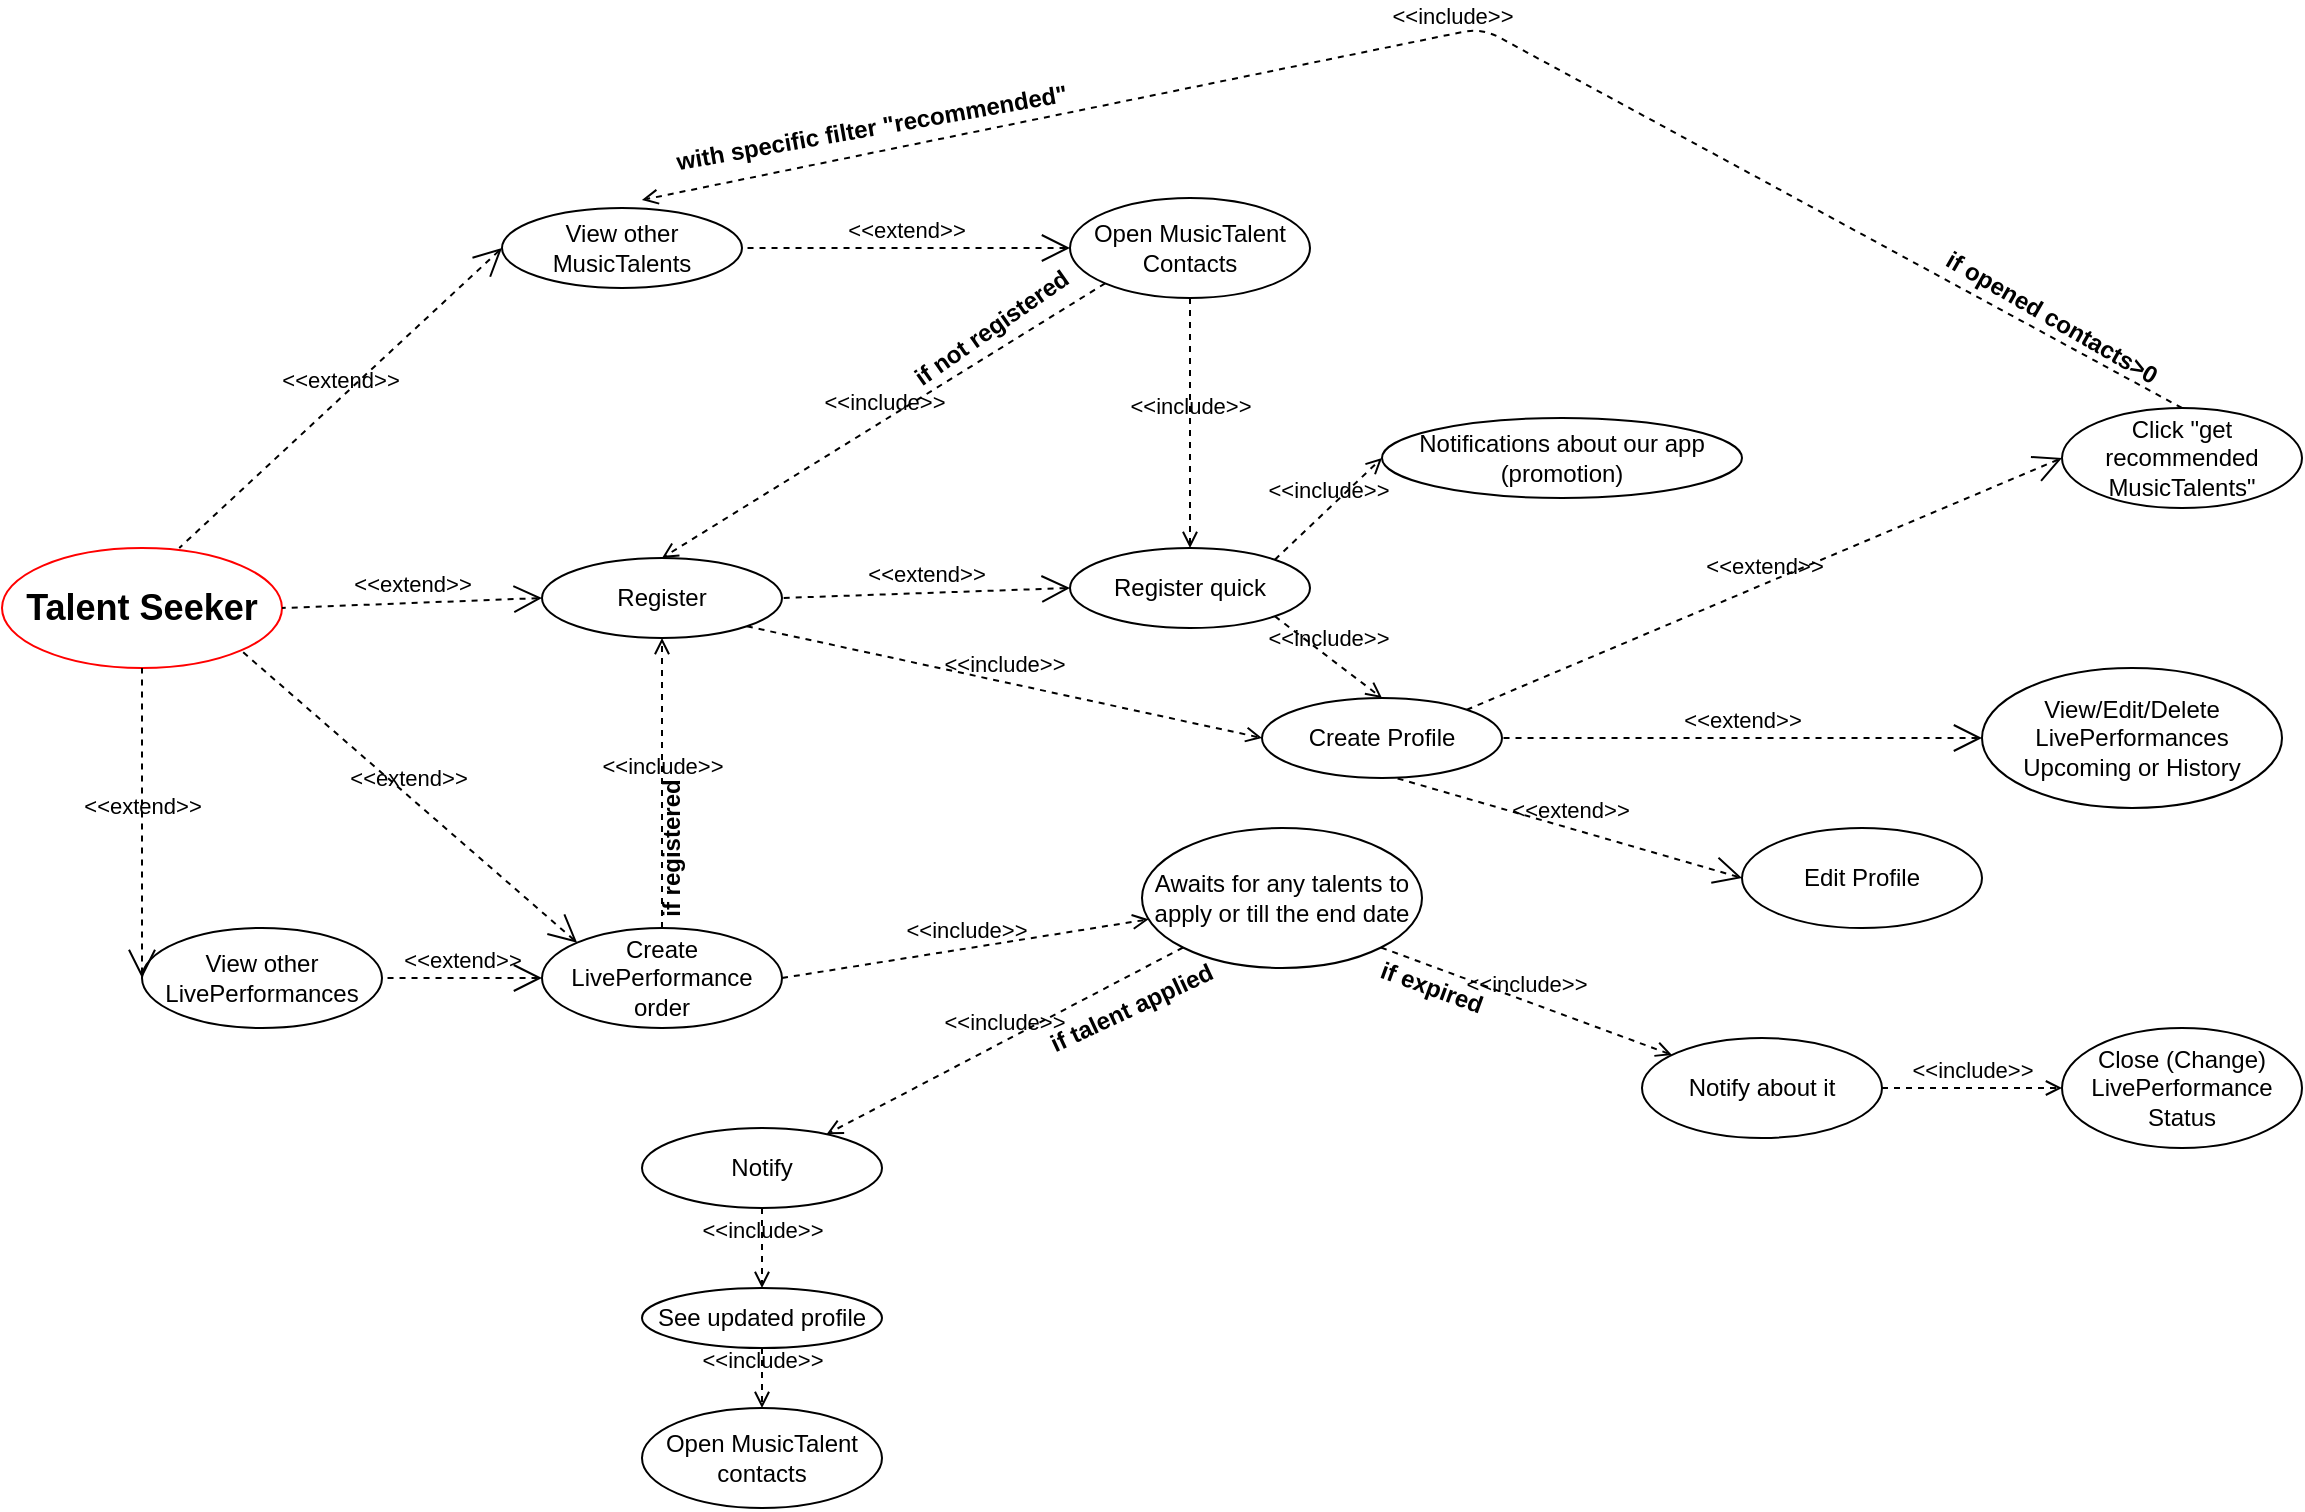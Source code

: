 <mxfile version="13.6.10" type="google"><diagram id="TBA8o3KWpdJohBkLhDfI" name="Page-1"><mxGraphModel dx="2489" dy="713" grid="1" gridSize="10" guides="1" tooltips="1" connect="1" arrows="1" fold="1" page="1" pageScale="1" pageWidth="827" pageHeight="1169" math="0" shadow="0"><root><mxCell id="0"/><mxCell id="1" parent="0"/><mxCell id="r-1-Hv7A9m2BV3HZ8iAM-1" value="&lt;b&gt;&lt;font style=&quot;font-size: 18px&quot;&gt;Talent Seeker&lt;/font&gt;&lt;/b&gt;" style="ellipse;whiteSpace=wrap;html=1;strokeColor=#FF0000;" vertex="1" parent="1"><mxGeometry x="-120" y="280" width="140" height="60" as="geometry"/></mxCell><mxCell id="r-1-Hv7A9m2BV3HZ8iAM-2" value="&amp;lt;&amp;lt;extend&amp;gt;&amp;gt;" style="edgeStyle=none;html=1;startArrow=open;endArrow=none;startSize=12;verticalAlign=bottom;dashed=1;labelBackgroundColor=none;entryX=1;entryY=0.5;entryDx=0;entryDy=0;exitX=0;exitY=0.5;exitDx=0;exitDy=0;" edge="1" parent="1" source="r-1-Hv7A9m2BV3HZ8iAM-3" target="r-1-Hv7A9m2BV3HZ8iAM-1"><mxGeometry width="160" relative="1" as="geometry"><mxPoint x="250" y="290" as="sourcePoint"/><mxPoint x="490" y="370" as="targetPoint"/></mxGeometry></mxCell><mxCell id="r-1-Hv7A9m2BV3HZ8iAM-3" value="Register" style="ellipse;whiteSpace=wrap;html=1;" vertex="1" parent="1"><mxGeometry x="150" y="285" width="120" height="40" as="geometry"/></mxCell><mxCell id="r-1-Hv7A9m2BV3HZ8iAM-4" value="View other MusicTalents" style="ellipse;whiteSpace=wrap;html=1;" vertex="1" parent="1"><mxGeometry x="130" y="110" width="120" height="40" as="geometry"/></mxCell><mxCell id="r-1-Hv7A9m2BV3HZ8iAM-5" value="&amp;lt;&amp;lt;extend&amp;gt;&amp;gt;" style="edgeStyle=none;html=1;startArrow=open;endArrow=none;startSize=12;verticalAlign=bottom;dashed=1;labelBackgroundColor=none;exitX=0;exitY=0.5;exitDx=0;exitDy=0;entryX=0.633;entryY=0;entryDx=0;entryDy=0;entryPerimeter=0;" edge="1" parent="1" source="r-1-Hv7A9m2BV3HZ8iAM-4" target="r-1-Hv7A9m2BV3HZ8iAM-1"><mxGeometry width="160" relative="1" as="geometry"><mxPoint x="330" y="370" as="sourcePoint"/><mxPoint x="490" y="370" as="targetPoint"/></mxGeometry></mxCell><mxCell id="r-1-Hv7A9m2BV3HZ8iAM-6" value="Open MusicTalent Contacts" style="ellipse;whiteSpace=wrap;html=1;" vertex="1" parent="1"><mxGeometry x="414" y="105" width="120" height="50" as="geometry"/></mxCell><mxCell id="r-1-Hv7A9m2BV3HZ8iAM-7" value="&amp;lt;&amp;lt;extend&amp;gt;&amp;gt;" style="edgeStyle=none;html=1;startArrow=open;endArrow=none;startSize=12;verticalAlign=bottom;dashed=1;labelBackgroundColor=none;entryX=1;entryY=0.5;entryDx=0;entryDy=0;exitX=0;exitY=0.5;exitDx=0;exitDy=0;" edge="1" parent="1" source="r-1-Hv7A9m2BV3HZ8iAM-6" target="r-1-Hv7A9m2BV3HZ8iAM-4"><mxGeometry width="160" relative="1" as="geometry"><mxPoint x="330" y="360" as="sourcePoint"/><mxPoint x="490" y="360" as="targetPoint"/></mxGeometry></mxCell><mxCell id="r-1-Hv7A9m2BV3HZ8iAM-8" value="Register quick" style="ellipse;whiteSpace=wrap;html=1;" vertex="1" parent="1"><mxGeometry x="414" y="280" width="120" height="40" as="geometry"/></mxCell><mxCell id="r-1-Hv7A9m2BV3HZ8iAM-9" value="&amp;lt;&amp;lt;extend&amp;gt;&amp;gt;" style="edgeStyle=none;html=1;startArrow=open;endArrow=none;startSize=12;verticalAlign=bottom;dashed=1;labelBackgroundColor=none;entryX=1;entryY=0.5;entryDx=0;entryDy=0;exitX=0;exitY=0.5;exitDx=0;exitDy=0;" edge="1" parent="1" source="r-1-Hv7A9m2BV3HZ8iAM-8" target="r-1-Hv7A9m2BV3HZ8iAM-3"><mxGeometry width="160" relative="1" as="geometry"><mxPoint x="330" y="360" as="sourcePoint"/><mxPoint x="490" y="360" as="targetPoint"/></mxGeometry></mxCell><mxCell id="r-1-Hv7A9m2BV3HZ8iAM-10" value="Create LivePerformance order" style="ellipse;whiteSpace=wrap;html=1;" vertex="1" parent="1"><mxGeometry x="150" y="470" width="120" height="50" as="geometry"/></mxCell><mxCell id="r-1-Hv7A9m2BV3HZ8iAM-11" value="&amp;lt;&amp;lt;extend&amp;gt;&amp;gt;" style="edgeStyle=none;html=1;startArrow=open;endArrow=none;startSize=12;verticalAlign=bottom;dashed=1;labelBackgroundColor=none;exitX=0;exitY=0;exitDx=0;exitDy=0;entryX=1;entryY=1;entryDx=0;entryDy=0;" edge="1" parent="1" source="r-1-Hv7A9m2BV3HZ8iAM-10" target="r-1-Hv7A9m2BV3HZ8iAM-1"><mxGeometry width="160" relative="1" as="geometry"><mxPoint x="330" y="350" as="sourcePoint"/><mxPoint x="490" y="350" as="targetPoint"/></mxGeometry></mxCell><mxCell id="r-1-Hv7A9m2BV3HZ8iAM-12" value="View other LivePerformances" style="ellipse;whiteSpace=wrap;html=1;" vertex="1" parent="1"><mxGeometry x="-50" y="470" width="120" height="50" as="geometry"/></mxCell><mxCell id="r-1-Hv7A9m2BV3HZ8iAM-13" value="&amp;lt;&amp;lt;extend&amp;gt;&amp;gt;" style="edgeStyle=none;html=1;startArrow=open;endArrow=none;startSize=12;verticalAlign=bottom;dashed=1;labelBackgroundColor=none;exitX=0;exitY=0.5;exitDx=0;exitDy=0;entryX=0.5;entryY=1;entryDx=0;entryDy=0;" edge="1" parent="1" source="r-1-Hv7A9m2BV3HZ8iAM-12" target="r-1-Hv7A9m2BV3HZ8iAM-1"><mxGeometry width="160" relative="1" as="geometry"><mxPoint x="330" y="350" as="sourcePoint"/><mxPoint x="490" y="350" as="targetPoint"/></mxGeometry></mxCell><mxCell id="r-1-Hv7A9m2BV3HZ8iAM-14" value="&amp;lt;&amp;lt;extend&amp;gt;&amp;gt;" style="edgeStyle=none;html=1;startArrow=open;endArrow=none;startSize=12;verticalAlign=bottom;dashed=1;labelBackgroundColor=none;exitX=0;exitY=0.5;exitDx=0;exitDy=0;entryX=1;entryY=0.5;entryDx=0;entryDy=0;" edge="1" parent="1" source="r-1-Hv7A9m2BV3HZ8iAM-10" target="r-1-Hv7A9m2BV3HZ8iAM-12"><mxGeometry width="160" relative="1" as="geometry"><mxPoint x="330" y="350" as="sourcePoint"/><mxPoint x="490" y="350" as="targetPoint"/></mxGeometry></mxCell><mxCell id="r-1-Hv7A9m2BV3HZ8iAM-15" value="&amp;lt;&amp;lt;include&amp;gt;&amp;gt;" style="edgeStyle=none;html=1;endArrow=open;verticalAlign=bottom;dashed=1;labelBackgroundColor=none;exitX=0.5;exitY=1;exitDx=0;exitDy=0;entryX=0.5;entryY=0;entryDx=0;entryDy=0;" edge="1" parent="1" source="r-1-Hv7A9m2BV3HZ8iAM-6" target="r-1-Hv7A9m2BV3HZ8iAM-8"><mxGeometry width="160" relative="1" as="geometry"><mxPoint x="330" y="350" as="sourcePoint"/><mxPoint x="490" y="350" as="targetPoint"/></mxGeometry></mxCell><mxCell id="r-1-Hv7A9m2BV3HZ8iAM-16" value="&amp;lt;&amp;lt;include&amp;gt;&amp;gt;" style="edgeStyle=none;html=1;endArrow=open;verticalAlign=bottom;dashed=1;labelBackgroundColor=none;exitX=0;exitY=1;exitDx=0;exitDy=0;entryX=0.5;entryY=0;entryDx=0;entryDy=0;" edge="1" parent="1" source="r-1-Hv7A9m2BV3HZ8iAM-6" target="r-1-Hv7A9m2BV3HZ8iAM-3"><mxGeometry width="160" relative="1" as="geometry"><mxPoint x="330" y="350" as="sourcePoint"/><mxPoint x="490" y="350" as="targetPoint"/></mxGeometry></mxCell><mxCell id="r-1-Hv7A9m2BV3HZ8iAM-17" value="&lt;b&gt;if not registered&lt;/b&gt;" style="text;html=1;strokeColor=none;fillColor=none;align=center;verticalAlign=middle;whiteSpace=wrap;rounded=0;rotation=-35;" vertex="1" parent="1"><mxGeometry x="310" y="160" width="130" height="20" as="geometry"/></mxCell><mxCell id="r-1-Hv7A9m2BV3HZ8iAM-18" value="Notifications about our app &lt;br&gt;(promotion)" style="ellipse;whiteSpace=wrap;html=1;" vertex="1" parent="1"><mxGeometry x="570" y="215" width="180" height="40" as="geometry"/></mxCell><mxCell id="r-1-Hv7A9m2BV3HZ8iAM-19" value="&amp;lt;&amp;lt;include&amp;gt;&amp;gt;" style="edgeStyle=none;html=1;endArrow=open;verticalAlign=bottom;dashed=1;labelBackgroundColor=none;exitX=1;exitY=0;exitDx=0;exitDy=0;entryX=0;entryY=0.5;entryDx=0;entryDy=0;" edge="1" parent="1" source="r-1-Hv7A9m2BV3HZ8iAM-8" target="r-1-Hv7A9m2BV3HZ8iAM-18"><mxGeometry width="160" relative="1" as="geometry"><mxPoint x="330" y="320" as="sourcePoint"/><mxPoint x="490" y="320" as="targetPoint"/></mxGeometry></mxCell><mxCell id="r-1-Hv7A9m2BV3HZ8iAM-20" value="Create Profile" style="ellipse;whiteSpace=wrap;html=1;" vertex="1" parent="1"><mxGeometry x="510" y="355" width="120" height="40" as="geometry"/></mxCell><mxCell id="r-1-Hv7A9m2BV3HZ8iAM-21" value="&amp;lt;&amp;lt;include&amp;gt;&amp;gt;" style="edgeStyle=none;html=1;endArrow=open;verticalAlign=bottom;dashed=1;labelBackgroundColor=none;exitX=1;exitY=1;exitDx=0;exitDy=0;entryX=0.5;entryY=0;entryDx=0;entryDy=0;" edge="1" parent="1" source="r-1-Hv7A9m2BV3HZ8iAM-8" target="r-1-Hv7A9m2BV3HZ8iAM-20"><mxGeometry width="160" relative="1" as="geometry"><mxPoint x="330" y="320" as="sourcePoint"/><mxPoint x="490" y="320" as="targetPoint"/></mxGeometry></mxCell><mxCell id="r-1-Hv7A9m2BV3HZ8iAM-22" value="Edit Profile" style="ellipse;whiteSpace=wrap;html=1;" vertex="1" parent="1"><mxGeometry x="750" y="420" width="120" height="50" as="geometry"/></mxCell><mxCell id="r-1-Hv7A9m2BV3HZ8iAM-23" value="&amp;lt;&amp;lt;extend&amp;gt;&amp;gt;" style="edgeStyle=none;html=1;startArrow=open;endArrow=none;startSize=12;verticalAlign=bottom;dashed=1;labelBackgroundColor=none;entryX=0.558;entryY=1;entryDx=0;entryDy=0;exitX=0;exitY=0.5;exitDx=0;exitDy=0;entryPerimeter=0;" edge="1" parent="1" source="r-1-Hv7A9m2BV3HZ8iAM-22" target="r-1-Hv7A9m2BV3HZ8iAM-20"><mxGeometry width="160" relative="1" as="geometry"><mxPoint x="330" y="320" as="sourcePoint"/><mxPoint x="490" y="320" as="targetPoint"/></mxGeometry></mxCell><mxCell id="r-1-Hv7A9m2BV3HZ8iAM-24" value="View/Edit/Delete LivePerformances Upcoming or History" style="ellipse;whiteSpace=wrap;html=1;" vertex="1" parent="1"><mxGeometry x="870" y="340" width="150" height="70" as="geometry"/></mxCell><mxCell id="r-1-Hv7A9m2BV3HZ8iAM-25" value="&amp;lt;&amp;lt;extend&amp;gt;&amp;gt;" style="edgeStyle=none;html=1;startArrow=open;endArrow=none;startSize=12;verticalAlign=bottom;dashed=1;labelBackgroundColor=none;exitX=0;exitY=0.5;exitDx=0;exitDy=0;entryX=1;entryY=0.5;entryDx=0;entryDy=0;" edge="1" parent="1" source="r-1-Hv7A9m2BV3HZ8iAM-24" target="r-1-Hv7A9m2BV3HZ8iAM-20"><mxGeometry width="160" relative="1" as="geometry"><mxPoint x="330" y="310" as="sourcePoint"/><mxPoint x="490" y="310" as="targetPoint"/></mxGeometry></mxCell><mxCell id="r-1-Hv7A9m2BV3HZ8iAM-26" value="&amp;lt;&amp;lt;extend&amp;gt;&amp;gt;" style="edgeStyle=none;html=1;startArrow=open;endArrow=none;startSize=12;verticalAlign=bottom;dashed=1;labelBackgroundColor=none;entryX=1;entryY=0;entryDx=0;entryDy=0;exitX=0;exitY=0.5;exitDx=0;exitDy=0;" edge="1" parent="1" source="r-1-Hv7A9m2BV3HZ8iAM-27" target="r-1-Hv7A9m2BV3HZ8iAM-20"><mxGeometry width="160" relative="1" as="geometry"><mxPoint x="550" y="210" as="sourcePoint"/><mxPoint x="490" y="310" as="targetPoint"/></mxGeometry></mxCell><mxCell id="r-1-Hv7A9m2BV3HZ8iAM-27" value="Click &quot;get recommended MusicTalents&quot;" style="ellipse;whiteSpace=wrap;html=1;" vertex="1" parent="1"><mxGeometry x="910" y="210" width="120" height="50" as="geometry"/></mxCell><mxCell id="r-1-Hv7A9m2BV3HZ8iAM-30" value="&amp;lt;&amp;lt;include&amp;gt;&amp;gt;" style="edgeStyle=none;html=1;endArrow=open;verticalAlign=bottom;dashed=1;labelBackgroundColor=none;exitX=1;exitY=0.5;exitDx=0;exitDy=0;" edge="1" parent="1" source="r-1-Hv7A9m2BV3HZ8iAM-10" target="r-1-Hv7A9m2BV3HZ8iAM-31"><mxGeometry width="160" relative="1" as="geometry"><mxPoint x="330" y="430" as="sourcePoint"/><mxPoint x="380" y="560" as="targetPoint"/></mxGeometry></mxCell><mxCell id="r-1-Hv7A9m2BV3HZ8iAM-31" value="Awaits for any talents to apply or till the end date" style="ellipse;whiteSpace=wrap;html=1;" vertex="1" parent="1"><mxGeometry x="450" y="420" width="140" height="70" as="geometry"/></mxCell><mxCell id="r-1-Hv7A9m2BV3HZ8iAM-32" value="&lt;b&gt;if talent applied&lt;/b&gt;" style="text;html=1;strokeColor=none;fillColor=none;align=center;verticalAlign=middle;whiteSpace=wrap;rounded=0;rotation=-25;" vertex="1" parent="1"><mxGeometry x="380" y="500" width="130" height="20" as="geometry"/></mxCell><mxCell id="r-1-Hv7A9m2BV3HZ8iAM-33" value="&amp;lt;&amp;lt;include&amp;gt;&amp;gt;" style="edgeStyle=none;html=1;endArrow=open;verticalAlign=bottom;dashed=1;labelBackgroundColor=none;exitX=0;exitY=1;exitDx=0;exitDy=0;" edge="1" parent="1" source="r-1-Hv7A9m2BV3HZ8iAM-31" target="r-1-Hv7A9m2BV3HZ8iAM-34"><mxGeometry width="160" relative="1" as="geometry"><mxPoint x="330" y="400" as="sourcePoint"/><mxPoint x="270" y="640" as="targetPoint"/></mxGeometry></mxCell><mxCell id="r-1-Hv7A9m2BV3HZ8iAM-34" value="Notify" style="ellipse;whiteSpace=wrap;html=1;" vertex="1" parent="1"><mxGeometry x="200" y="570" width="120" height="40" as="geometry"/></mxCell><mxCell id="r-1-Hv7A9m2BV3HZ8iAM-36" value="&amp;lt;&amp;lt;include&amp;gt;&amp;gt;" style="edgeStyle=none;html=1;endArrow=open;verticalAlign=bottom;dashed=1;labelBackgroundColor=none;exitX=0.5;exitY=1;exitDx=0;exitDy=0;" edge="1" parent="1" source="r-1-Hv7A9m2BV3HZ8iAM-34" target="r-1-Hv7A9m2BV3HZ8iAM-37"><mxGeometry width="160" relative="1" as="geometry"><mxPoint x="330" y="400" as="sourcePoint"/><mxPoint x="190" y="700" as="targetPoint"/></mxGeometry></mxCell><mxCell id="r-1-Hv7A9m2BV3HZ8iAM-37" value="See updated profile" style="ellipse;whiteSpace=wrap;html=1;" vertex="1" parent="1"><mxGeometry x="200" y="650" width="120" height="30" as="geometry"/></mxCell><mxCell id="r-1-Hv7A9m2BV3HZ8iAM-38" value="&amp;lt;&amp;lt;include&amp;gt;&amp;gt;" style="edgeStyle=none;html=1;endArrow=open;verticalAlign=bottom;dashed=1;labelBackgroundColor=none;exitX=0.5;exitY=1;exitDx=0;exitDy=0;" edge="1" parent="1" source="r-1-Hv7A9m2BV3HZ8iAM-37" target="r-1-Hv7A9m2BV3HZ8iAM-39"><mxGeometry width="160" relative="1" as="geometry"><mxPoint x="330" y="400" as="sourcePoint"/><mxPoint x="330" y="710" as="targetPoint"/></mxGeometry></mxCell><mxCell id="r-1-Hv7A9m2BV3HZ8iAM-39" value="Open MusicTalent contacts" style="ellipse;whiteSpace=wrap;html=1;" vertex="1" parent="1"><mxGeometry x="200" y="710" width="120" height="50" as="geometry"/></mxCell><mxCell id="r-1-Hv7A9m2BV3HZ8iAM-40" value="&amp;lt;&amp;lt;include&amp;gt;&amp;gt;" style="edgeStyle=none;html=1;endArrow=open;verticalAlign=bottom;dashed=1;labelBackgroundColor=none;exitX=1;exitY=1;exitDx=0;exitDy=0;" edge="1" parent="1" source="r-1-Hv7A9m2BV3HZ8iAM-31" target="r-1-Hv7A9m2BV3HZ8iAM-41"><mxGeometry width="160" relative="1" as="geometry"><mxPoint x="330" y="400" as="sourcePoint"/><mxPoint x="490" y="580" as="targetPoint"/></mxGeometry></mxCell><mxCell id="r-1-Hv7A9m2BV3HZ8iAM-41" value="Notify about it" style="ellipse;whiteSpace=wrap;html=1;" vertex="1" parent="1"><mxGeometry x="700" y="525" width="120" height="50" as="geometry"/></mxCell><mxCell id="r-1-Hv7A9m2BV3HZ8iAM-42" value="&lt;b&gt;if expired&lt;/b&gt;" style="text;html=1;strokeColor=none;fillColor=none;align=center;verticalAlign=middle;whiteSpace=wrap;rounded=0;rotation=20;" vertex="1" parent="1"><mxGeometry x="530" y="490" width="130" height="20" as="geometry"/></mxCell><mxCell id="r-1-Hv7A9m2BV3HZ8iAM-43" value="&amp;lt;&amp;lt;include&amp;gt;&amp;gt;" style="edgeStyle=none;html=1;endArrow=open;verticalAlign=bottom;dashed=1;labelBackgroundColor=none;exitX=1;exitY=0.5;exitDx=0;exitDy=0;" edge="1" parent="1" source="r-1-Hv7A9m2BV3HZ8iAM-41" target="r-1-Hv7A9m2BV3HZ8iAM-44"><mxGeometry width="160" relative="1" as="geometry"><mxPoint x="330" y="390" as="sourcePoint"/><mxPoint x="710" y="610" as="targetPoint"/></mxGeometry></mxCell><mxCell id="r-1-Hv7A9m2BV3HZ8iAM-44" value="Close (Change) LivePerformance Status" style="ellipse;whiteSpace=wrap;html=1;" vertex="1" parent="1"><mxGeometry x="910" y="520" width="120" height="60" as="geometry"/></mxCell><mxCell id="r-1-Hv7A9m2BV3HZ8iAM-45" value="&lt;b&gt;if opened contacts&amp;gt;0&lt;/b&gt;" style="text;html=1;strokeColor=none;fillColor=none;align=center;verticalAlign=middle;whiteSpace=wrap;rounded=0;rotation=30;" vertex="1" parent="1"><mxGeometry x="820" y="155" width="170" height="20" as="geometry"/></mxCell><mxCell id="r-1-Hv7A9m2BV3HZ8iAM-46" value="&amp;lt;&amp;lt;include&amp;gt;&amp;gt;" style="edgeStyle=none;html=1;endArrow=open;verticalAlign=bottom;dashed=1;labelBackgroundColor=none;exitX=0.5;exitY=0;exitDx=0;exitDy=0;entryX=0.5;entryY=1;entryDx=0;entryDy=0;" edge="1" parent="1" source="r-1-Hv7A9m2BV3HZ8iAM-10" target="r-1-Hv7A9m2BV3HZ8iAM-3"><mxGeometry width="160" relative="1" as="geometry"><mxPoint x="330" y="370" as="sourcePoint"/><mxPoint x="490" y="370" as="targetPoint"/></mxGeometry></mxCell><mxCell id="r-1-Hv7A9m2BV3HZ8iAM-47" value="&lt;b&gt;if registered&lt;/b&gt;" style="text;html=1;strokeColor=none;fillColor=none;align=center;verticalAlign=middle;whiteSpace=wrap;rounded=0;rotation=-90;" vertex="1" parent="1"><mxGeometry x="140" y="420" width="150" height="20" as="geometry"/></mxCell><mxCell id="r-1-Hv7A9m2BV3HZ8iAM-29" value="&lt;b&gt;with specific filter &quot;recommended&quot;&lt;/b&gt;" style="text;html=1;strokeColor=none;fillColor=none;align=center;verticalAlign=middle;whiteSpace=wrap;rounded=0;rotation=-10;" vertex="1" parent="1"><mxGeometry x="210" y="60" width="210" height="20" as="geometry"/></mxCell><mxCell id="r-1-Hv7A9m2BV3HZ8iAM-48" value="&amp;lt;&amp;lt;include&amp;gt;&amp;gt;" style="edgeStyle=none;html=1;endArrow=open;verticalAlign=bottom;dashed=1;labelBackgroundColor=none;exitX=0.5;exitY=0;exitDx=0;exitDy=0;entryX=0.583;entryY=-0.1;entryDx=0;entryDy=0;entryPerimeter=0;" edge="1" parent="1" source="r-1-Hv7A9m2BV3HZ8iAM-27" target="r-1-Hv7A9m2BV3HZ8iAM-4"><mxGeometry width="160" relative="1" as="geometry"><mxPoint x="630" y="130" as="sourcePoint"/><mxPoint x="190" y="130" as="targetPoint"/><Array as="points"><mxPoint x="620" y="20"/></Array></mxGeometry></mxCell><mxCell id="r-1-Hv7A9m2BV3HZ8iAM-53" value="&amp;lt;&amp;lt;include&amp;gt;&amp;gt;" style="edgeStyle=none;html=1;endArrow=open;verticalAlign=bottom;dashed=1;labelBackgroundColor=none;exitX=1;exitY=1;exitDx=0;exitDy=0;entryX=0;entryY=0.5;entryDx=0;entryDy=0;" edge="1" parent="1" source="r-1-Hv7A9m2BV3HZ8iAM-3" target="r-1-Hv7A9m2BV3HZ8iAM-20"><mxGeometry width="160" relative="1" as="geometry"><mxPoint x="330" y="360" as="sourcePoint"/><mxPoint x="490" y="360" as="targetPoint"/></mxGeometry></mxCell></root></mxGraphModel></diagram></mxfile>